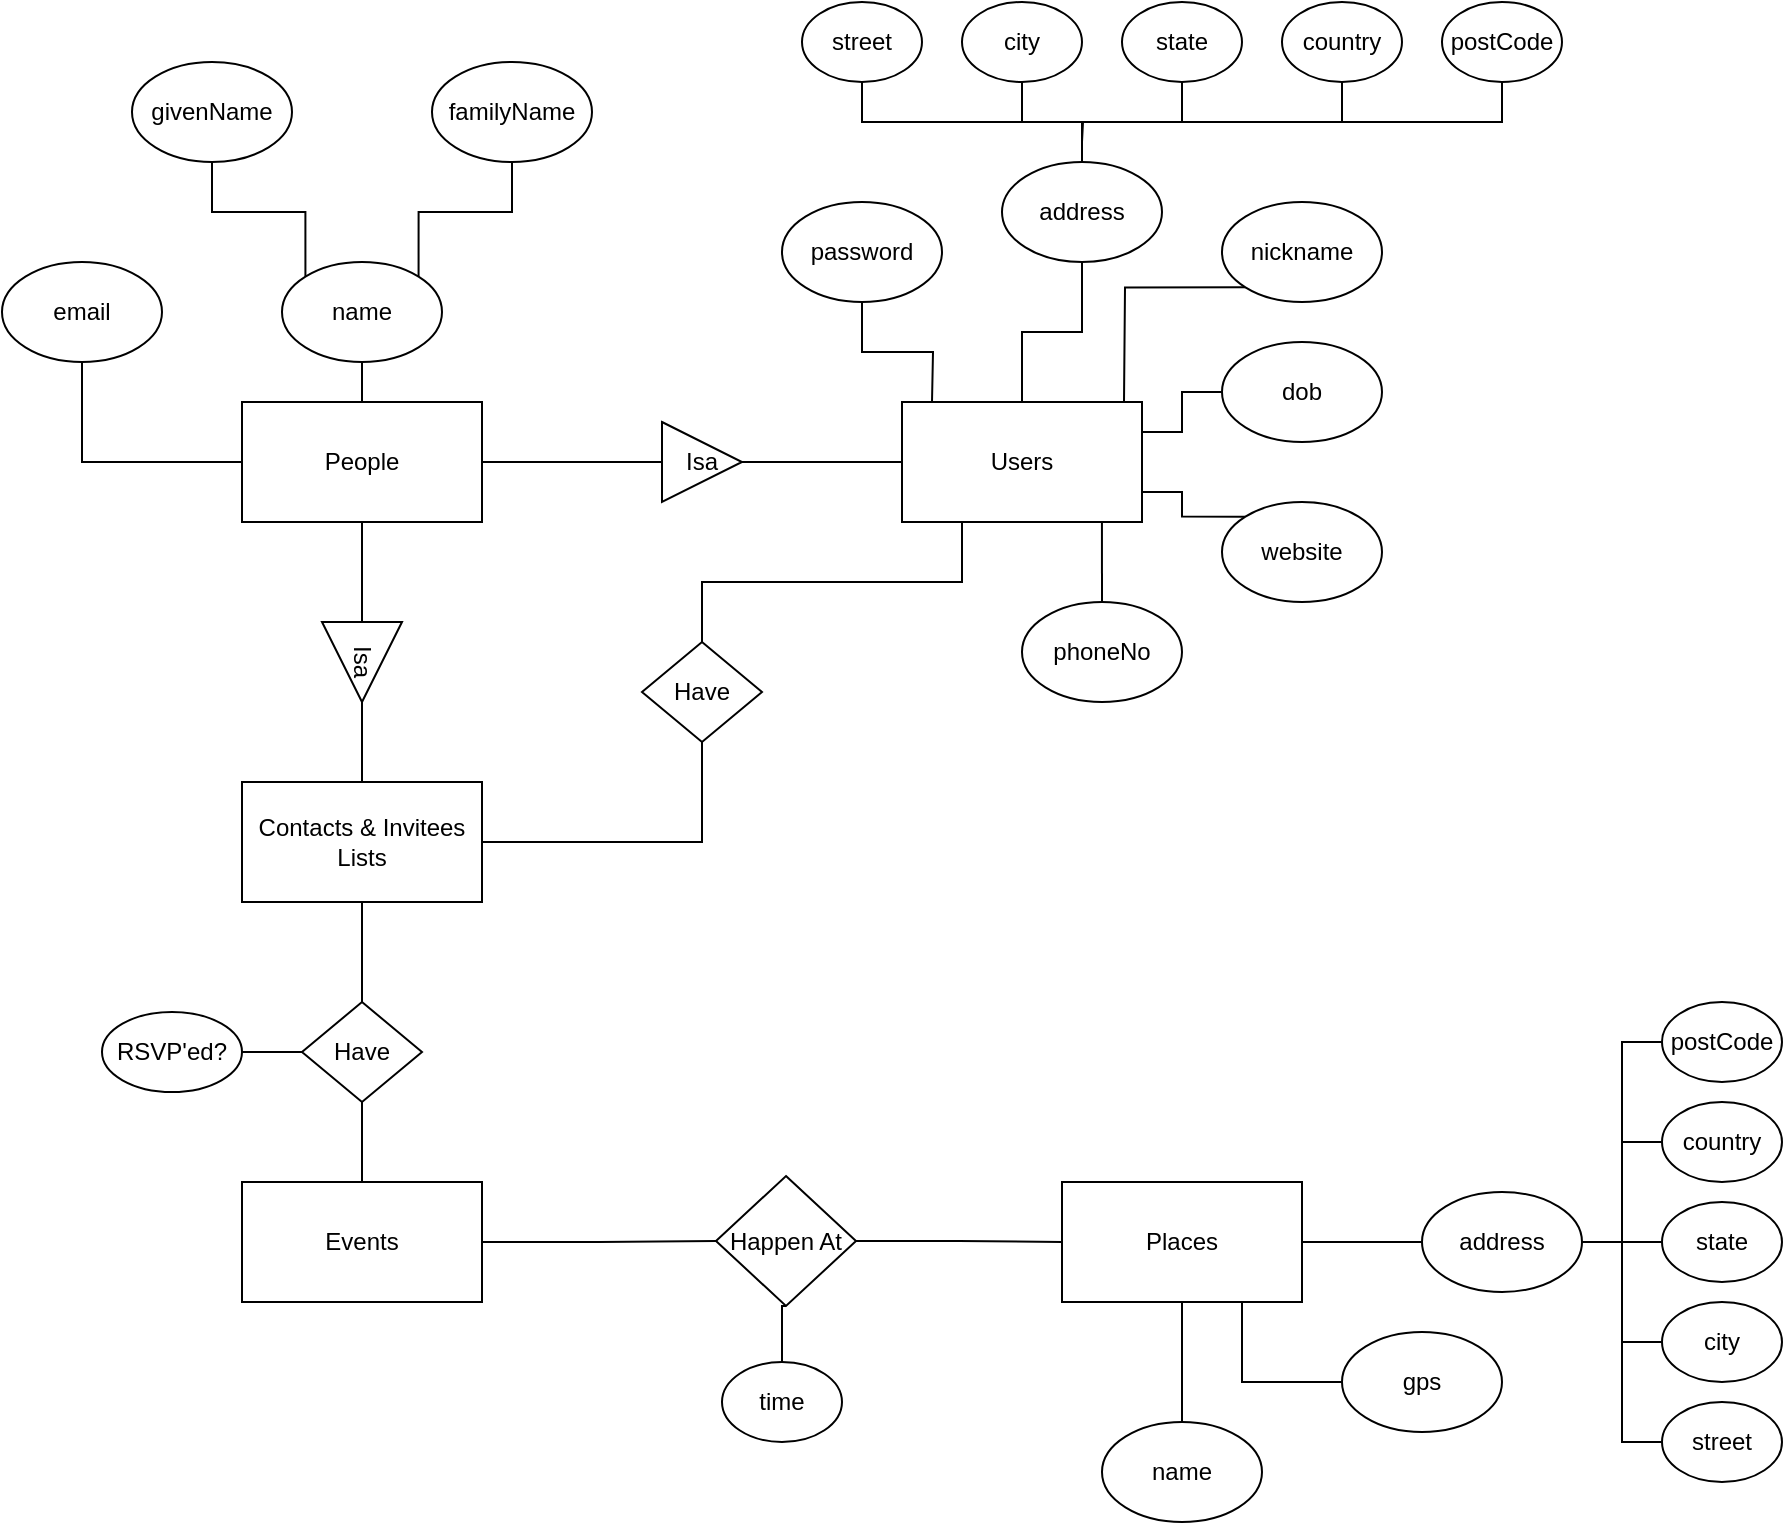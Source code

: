 <mxfile version="14.4.3" type="github">
  <diagram id="R2lEEEUBdFMjLlhIrx00" name="Page-1">
    <mxGraphModel dx="946" dy="1746" grid="1" gridSize="10" guides="1" tooltips="1" connect="1" arrows="1" fold="1" page="1" pageScale="1" pageWidth="850" pageHeight="1100" math="0" shadow="0" extFonts="Permanent Marker^https://fonts.googleapis.com/css?family=Permanent+Marker">
      <root>
        <mxCell id="0" />
        <mxCell id="1" parent="0" />
        <mxCell id="ZMqYGbDEm_XaeI_KLQOW-8" style="edgeStyle=orthogonalEdgeStyle;rounded=0;orthogonalLoop=1;jettySize=auto;html=1;exitX=1;exitY=0.5;exitDx=0;exitDy=0;entryX=0;entryY=0.5;entryDx=0;entryDy=0;endArrow=none;endFill=0;" edge="1" parent="1" source="ZMqYGbDEm_XaeI_KLQOW-1" target="ZMqYGbDEm_XaeI_KLQOW-6">
          <mxGeometry relative="1" as="geometry" />
        </mxCell>
        <mxCell id="ZMqYGbDEm_XaeI_KLQOW-10" style="edgeStyle=orthogonalEdgeStyle;rounded=0;orthogonalLoop=1;jettySize=auto;html=1;exitX=0.5;exitY=1;exitDx=0;exitDy=0;entryX=0;entryY=0.5;entryDx=0;entryDy=0;endArrow=none;endFill=0;" edge="1" parent="1" source="ZMqYGbDEm_XaeI_KLQOW-1" target="ZMqYGbDEm_XaeI_KLQOW-7">
          <mxGeometry relative="1" as="geometry" />
        </mxCell>
        <mxCell id="ZMqYGbDEm_XaeI_KLQOW-1" value="People" style="rounded=0;whiteSpace=wrap;html=1;" vertex="1" parent="1">
          <mxGeometry x="130" y="80" width="120" height="60" as="geometry" />
        </mxCell>
        <mxCell id="ZMqYGbDEm_XaeI_KLQOW-18" style="edgeStyle=orthogonalEdgeStyle;rounded=0;orthogonalLoop=1;jettySize=auto;html=1;exitX=0.25;exitY=1;exitDx=0;exitDy=0;entryX=0.5;entryY=0;entryDx=0;entryDy=0;endArrow=none;endFill=0;" edge="1" parent="1" source="ZMqYGbDEm_XaeI_KLQOW-2" target="ZMqYGbDEm_XaeI_KLQOW-17">
          <mxGeometry relative="1" as="geometry" />
        </mxCell>
        <mxCell id="ZMqYGbDEm_XaeI_KLQOW-2" value="Users" style="rounded=0;whiteSpace=wrap;html=1;" vertex="1" parent="1">
          <mxGeometry x="460" y="80" width="120" height="60" as="geometry" />
        </mxCell>
        <mxCell id="ZMqYGbDEm_XaeI_KLQOW-76" style="edgeStyle=orthogonalEdgeStyle;rounded=0;orthogonalLoop=1;jettySize=auto;html=1;exitX=1;exitY=0.5;exitDx=0;exitDy=0;entryX=0;entryY=0.5;entryDx=0;entryDy=0;endArrow=none;endFill=0;" edge="1" parent="1" source="ZMqYGbDEm_XaeI_KLQOW-3" target="ZMqYGbDEm_XaeI_KLQOW-75">
          <mxGeometry relative="1" as="geometry" />
        </mxCell>
        <mxCell id="ZMqYGbDEm_XaeI_KLQOW-3" value="Events" style="rounded=0;whiteSpace=wrap;html=1;" vertex="1" parent="1">
          <mxGeometry x="130" y="470" width="120" height="60" as="geometry" />
        </mxCell>
        <mxCell id="ZMqYGbDEm_XaeI_KLQOW-70" style="edgeStyle=orthogonalEdgeStyle;rounded=0;orthogonalLoop=1;jettySize=auto;html=1;exitX=1;exitY=0.5;exitDx=0;exitDy=0;entryX=0;entryY=0.5;entryDx=0;entryDy=0;endArrow=none;endFill=0;" edge="1" parent="1" source="ZMqYGbDEm_XaeI_KLQOW-4" target="ZMqYGbDEm_XaeI_KLQOW-48">
          <mxGeometry relative="1" as="geometry" />
        </mxCell>
        <mxCell id="ZMqYGbDEm_XaeI_KLQOW-74" style="edgeStyle=orthogonalEdgeStyle;rounded=0;orthogonalLoop=1;jettySize=auto;html=1;exitX=0.75;exitY=1;exitDx=0;exitDy=0;entryX=0;entryY=0.5;entryDx=0;entryDy=0;endArrow=none;endFill=0;" edge="1" parent="1" source="ZMqYGbDEm_XaeI_KLQOW-4" target="ZMqYGbDEm_XaeI_KLQOW-72">
          <mxGeometry relative="1" as="geometry" />
        </mxCell>
        <mxCell id="ZMqYGbDEm_XaeI_KLQOW-4" value="Places" style="rounded=0;whiteSpace=wrap;html=1;" vertex="1" parent="1">
          <mxGeometry x="540" y="470" width="120" height="60" as="geometry" />
        </mxCell>
        <mxCell id="ZMqYGbDEm_XaeI_KLQOW-13" style="edgeStyle=orthogonalEdgeStyle;rounded=0;orthogonalLoop=1;jettySize=auto;html=1;exitX=0.5;exitY=1;exitDx=0;exitDy=0;entryX=0.5;entryY=0;entryDx=0;entryDy=0;endArrow=none;endFill=0;" edge="1" parent="1" source="ZMqYGbDEm_XaeI_KLQOW-5" target="ZMqYGbDEm_XaeI_KLQOW-12">
          <mxGeometry relative="1" as="geometry" />
        </mxCell>
        <mxCell id="ZMqYGbDEm_XaeI_KLQOW-5" value="Contacts &amp;amp; Invitees Lists" style="rounded=0;whiteSpace=wrap;html=1;" vertex="1" parent="1">
          <mxGeometry x="130" y="270" width="120" height="60" as="geometry" />
        </mxCell>
        <mxCell id="ZMqYGbDEm_XaeI_KLQOW-9" style="edgeStyle=orthogonalEdgeStyle;rounded=0;orthogonalLoop=1;jettySize=auto;html=1;exitX=1;exitY=0.5;exitDx=0;exitDy=0;entryX=0;entryY=0.5;entryDx=0;entryDy=0;endArrow=none;endFill=0;" edge="1" parent="1" source="ZMqYGbDEm_XaeI_KLQOW-6" target="ZMqYGbDEm_XaeI_KLQOW-2">
          <mxGeometry relative="1" as="geometry" />
        </mxCell>
        <mxCell id="ZMqYGbDEm_XaeI_KLQOW-6" value="Isa" style="triangle;whiteSpace=wrap;html=1;" vertex="1" parent="1">
          <mxGeometry x="340" y="90" width="40" height="40" as="geometry" />
        </mxCell>
        <mxCell id="ZMqYGbDEm_XaeI_KLQOW-11" style="edgeStyle=orthogonalEdgeStyle;rounded=0;orthogonalLoop=1;jettySize=auto;html=1;exitX=1;exitY=0.5;exitDx=0;exitDy=0;entryX=0.5;entryY=0;entryDx=0;entryDy=0;endArrow=none;endFill=0;" edge="1" parent="1" source="ZMqYGbDEm_XaeI_KLQOW-7" target="ZMqYGbDEm_XaeI_KLQOW-5">
          <mxGeometry relative="1" as="geometry" />
        </mxCell>
        <mxCell id="ZMqYGbDEm_XaeI_KLQOW-7" value="Isa" style="triangle;whiteSpace=wrap;html=1;rotation=90;" vertex="1" parent="1">
          <mxGeometry x="170" y="190" width="40" height="40" as="geometry" />
        </mxCell>
        <mxCell id="ZMqYGbDEm_XaeI_KLQOW-14" style="edgeStyle=orthogonalEdgeStyle;rounded=0;orthogonalLoop=1;jettySize=auto;html=1;exitX=0.5;exitY=1;exitDx=0;exitDy=0;entryX=0.5;entryY=0;entryDx=0;entryDy=0;endArrow=none;endFill=0;" edge="1" parent="1" source="ZMqYGbDEm_XaeI_KLQOW-12" target="ZMqYGbDEm_XaeI_KLQOW-3">
          <mxGeometry relative="1" as="geometry" />
        </mxCell>
        <mxCell id="ZMqYGbDEm_XaeI_KLQOW-16" style="edgeStyle=orthogonalEdgeStyle;rounded=0;orthogonalLoop=1;jettySize=auto;html=1;exitX=0;exitY=0.5;exitDx=0;exitDy=0;entryX=1;entryY=0.5;entryDx=0;entryDy=0;endArrow=none;endFill=0;" edge="1" parent="1" source="ZMqYGbDEm_XaeI_KLQOW-12" target="ZMqYGbDEm_XaeI_KLQOW-15">
          <mxGeometry relative="1" as="geometry" />
        </mxCell>
        <mxCell id="ZMqYGbDEm_XaeI_KLQOW-12" value="Have" style="rhombus;whiteSpace=wrap;html=1;" vertex="1" parent="1">
          <mxGeometry x="160" y="380" width="60" height="50" as="geometry" />
        </mxCell>
        <mxCell id="ZMqYGbDEm_XaeI_KLQOW-15" value="RSVP&#39;ed?" style="ellipse;whiteSpace=wrap;html=1;" vertex="1" parent="1">
          <mxGeometry x="60" y="385" width="70" height="40" as="geometry" />
        </mxCell>
        <mxCell id="ZMqYGbDEm_XaeI_KLQOW-19" style="edgeStyle=orthogonalEdgeStyle;rounded=0;orthogonalLoop=1;jettySize=auto;html=1;exitX=0.5;exitY=1;exitDx=0;exitDy=0;entryX=1;entryY=0.5;entryDx=0;entryDy=0;endArrow=none;endFill=0;" edge="1" parent="1" source="ZMqYGbDEm_XaeI_KLQOW-17" target="ZMqYGbDEm_XaeI_KLQOW-5">
          <mxGeometry relative="1" as="geometry" />
        </mxCell>
        <mxCell id="ZMqYGbDEm_XaeI_KLQOW-17" value="Have" style="rhombus;whiteSpace=wrap;html=1;" vertex="1" parent="1">
          <mxGeometry x="330" y="200" width="60" height="50" as="geometry" />
        </mxCell>
        <mxCell id="ZMqYGbDEm_XaeI_KLQOW-26" style="edgeStyle=orthogonalEdgeStyle;rounded=0;orthogonalLoop=1;jettySize=auto;html=1;exitX=0.5;exitY=1;exitDx=0;exitDy=0;entryX=0;entryY=0.5;entryDx=0;entryDy=0;endArrow=none;endFill=0;" edge="1" parent="1" source="ZMqYGbDEm_XaeI_KLQOW-22" target="ZMqYGbDEm_XaeI_KLQOW-1">
          <mxGeometry relative="1" as="geometry" />
        </mxCell>
        <mxCell id="ZMqYGbDEm_XaeI_KLQOW-22" value="email" style="ellipse;whiteSpace=wrap;html=1;" vertex="1" parent="1">
          <mxGeometry x="10" y="10" width="80" height="50" as="geometry" />
        </mxCell>
        <mxCell id="ZMqYGbDEm_XaeI_KLQOW-27" style="edgeStyle=orthogonalEdgeStyle;rounded=0;orthogonalLoop=1;jettySize=auto;html=1;exitX=0.5;exitY=1;exitDx=0;exitDy=0;entryX=0.5;entryY=0;entryDx=0;entryDy=0;endArrow=none;endFill=0;" edge="1" parent="1" source="ZMqYGbDEm_XaeI_KLQOW-23" target="ZMqYGbDEm_XaeI_KLQOW-1">
          <mxGeometry relative="1" as="geometry" />
        </mxCell>
        <mxCell id="ZMqYGbDEm_XaeI_KLQOW-23" value="name" style="ellipse;whiteSpace=wrap;html=1;" vertex="1" parent="1">
          <mxGeometry x="150" y="10" width="80" height="50" as="geometry" />
        </mxCell>
        <mxCell id="ZMqYGbDEm_XaeI_KLQOW-28" style="edgeStyle=orthogonalEdgeStyle;rounded=0;orthogonalLoop=1;jettySize=auto;html=1;exitX=0.5;exitY=1;exitDx=0;exitDy=0;entryX=0;entryY=0;entryDx=0;entryDy=0;endArrow=none;endFill=0;" edge="1" parent="1" source="ZMqYGbDEm_XaeI_KLQOW-24" target="ZMqYGbDEm_XaeI_KLQOW-23">
          <mxGeometry relative="1" as="geometry" />
        </mxCell>
        <mxCell id="ZMqYGbDEm_XaeI_KLQOW-24" value="givenName" style="ellipse;whiteSpace=wrap;html=1;" vertex="1" parent="1">
          <mxGeometry x="75" y="-90" width="80" height="50" as="geometry" />
        </mxCell>
        <mxCell id="ZMqYGbDEm_XaeI_KLQOW-29" style="edgeStyle=orthogonalEdgeStyle;rounded=0;orthogonalLoop=1;jettySize=auto;html=1;exitX=0.5;exitY=1;exitDx=0;exitDy=0;entryX=1;entryY=0;entryDx=0;entryDy=0;endArrow=none;endFill=0;" edge="1" parent="1" source="ZMqYGbDEm_XaeI_KLQOW-25" target="ZMqYGbDEm_XaeI_KLQOW-23">
          <mxGeometry relative="1" as="geometry" />
        </mxCell>
        <mxCell id="ZMqYGbDEm_XaeI_KLQOW-25" value="familyName" style="ellipse;whiteSpace=wrap;html=1;" vertex="1" parent="1">
          <mxGeometry x="225" y="-90" width="80" height="50" as="geometry" />
        </mxCell>
        <mxCell id="ZMqYGbDEm_XaeI_KLQOW-31" value="time" style="ellipse;whiteSpace=wrap;html=1;" vertex="1" parent="1">
          <mxGeometry x="370" y="560" width="60" height="40" as="geometry" />
        </mxCell>
        <mxCell id="ZMqYGbDEm_XaeI_KLQOW-40" style="edgeStyle=orthogonalEdgeStyle;rounded=0;orthogonalLoop=1;jettySize=auto;html=1;exitX=0.5;exitY=1;exitDx=0;exitDy=0;endArrow=none;endFill=0;" edge="1" parent="1" source="ZMqYGbDEm_XaeI_KLQOW-34">
          <mxGeometry relative="1" as="geometry">
            <mxPoint x="475" y="80" as="targetPoint" />
          </mxGeometry>
        </mxCell>
        <mxCell id="ZMqYGbDEm_XaeI_KLQOW-34" value="password" style="ellipse;whiteSpace=wrap;html=1;" vertex="1" parent="1">
          <mxGeometry x="400" y="-20" width="80" height="50" as="geometry" />
        </mxCell>
        <mxCell id="ZMqYGbDEm_XaeI_KLQOW-41" style="edgeStyle=orthogonalEdgeStyle;rounded=0;orthogonalLoop=1;jettySize=auto;html=1;exitX=0.5;exitY=1;exitDx=0;exitDy=0;entryX=0.5;entryY=0;entryDx=0;entryDy=0;endArrow=none;endFill=0;" edge="1" parent="1" source="ZMqYGbDEm_XaeI_KLQOW-35" target="ZMqYGbDEm_XaeI_KLQOW-2">
          <mxGeometry relative="1" as="geometry" />
        </mxCell>
        <mxCell id="ZMqYGbDEm_XaeI_KLQOW-35" value="address" style="ellipse;whiteSpace=wrap;html=1;" vertex="1" parent="1">
          <mxGeometry x="510" y="-40" width="80" height="50" as="geometry" />
        </mxCell>
        <mxCell id="ZMqYGbDEm_XaeI_KLQOW-43" style="edgeStyle=orthogonalEdgeStyle;rounded=0;orthogonalLoop=1;jettySize=auto;html=1;exitX=0;exitY=1;exitDx=0;exitDy=0;endArrow=none;endFill=0;" edge="1" parent="1" source="ZMqYGbDEm_XaeI_KLQOW-36">
          <mxGeometry relative="1" as="geometry">
            <mxPoint x="571" y="80" as="targetPoint" />
          </mxGeometry>
        </mxCell>
        <mxCell id="ZMqYGbDEm_XaeI_KLQOW-36" value="nickname" style="ellipse;whiteSpace=wrap;html=1;" vertex="1" parent="1">
          <mxGeometry x="620" y="-20" width="80" height="50" as="geometry" />
        </mxCell>
        <mxCell id="ZMqYGbDEm_XaeI_KLQOW-44" style="edgeStyle=orthogonalEdgeStyle;rounded=0;orthogonalLoop=1;jettySize=auto;html=1;exitX=0;exitY=0.5;exitDx=0;exitDy=0;entryX=1;entryY=0.25;entryDx=0;entryDy=0;endArrow=none;endFill=0;" edge="1" parent="1" source="ZMqYGbDEm_XaeI_KLQOW-37" target="ZMqYGbDEm_XaeI_KLQOW-2">
          <mxGeometry relative="1" as="geometry" />
        </mxCell>
        <mxCell id="ZMqYGbDEm_XaeI_KLQOW-37" value="dob" style="ellipse;whiteSpace=wrap;html=1;" vertex="1" parent="1">
          <mxGeometry x="620" y="50" width="80" height="50" as="geometry" />
        </mxCell>
        <mxCell id="ZMqYGbDEm_XaeI_KLQOW-45" style="edgeStyle=orthogonalEdgeStyle;rounded=0;orthogonalLoop=1;jettySize=auto;html=1;exitX=0;exitY=0;exitDx=0;exitDy=0;entryX=1;entryY=0.75;entryDx=0;entryDy=0;endArrow=none;endFill=0;" edge="1" parent="1" source="ZMqYGbDEm_XaeI_KLQOW-38" target="ZMqYGbDEm_XaeI_KLQOW-2">
          <mxGeometry relative="1" as="geometry" />
        </mxCell>
        <mxCell id="ZMqYGbDEm_XaeI_KLQOW-38" value="website" style="ellipse;whiteSpace=wrap;html=1;" vertex="1" parent="1">
          <mxGeometry x="620" y="130" width="80" height="50" as="geometry" />
        </mxCell>
        <mxCell id="ZMqYGbDEm_XaeI_KLQOW-46" style="edgeStyle=orthogonalEdgeStyle;rounded=0;orthogonalLoop=1;jettySize=auto;html=1;exitX=0.5;exitY=0;exitDx=0;exitDy=0;entryX=0.833;entryY=1;entryDx=0;entryDy=0;entryPerimeter=0;endArrow=none;endFill=0;" edge="1" parent="1" source="ZMqYGbDEm_XaeI_KLQOW-39" target="ZMqYGbDEm_XaeI_KLQOW-2">
          <mxGeometry relative="1" as="geometry" />
        </mxCell>
        <mxCell id="ZMqYGbDEm_XaeI_KLQOW-39" value="phoneNo" style="ellipse;whiteSpace=wrap;html=1;" vertex="1" parent="1">
          <mxGeometry x="520" y="180" width="80" height="50" as="geometry" />
        </mxCell>
        <mxCell id="ZMqYGbDEm_XaeI_KLQOW-71" style="edgeStyle=orthogonalEdgeStyle;rounded=0;orthogonalLoop=1;jettySize=auto;html=1;exitX=0.5;exitY=0;exitDx=0;exitDy=0;entryX=0.5;entryY=1;entryDx=0;entryDy=0;endArrow=none;endFill=0;" edge="1" parent="1" source="ZMqYGbDEm_XaeI_KLQOW-47" target="ZMqYGbDEm_XaeI_KLQOW-4">
          <mxGeometry relative="1" as="geometry" />
        </mxCell>
        <mxCell id="ZMqYGbDEm_XaeI_KLQOW-47" value="name" style="ellipse;whiteSpace=wrap;html=1;" vertex="1" parent="1">
          <mxGeometry x="560" y="590" width="80" height="50" as="geometry" />
        </mxCell>
        <mxCell id="ZMqYGbDEm_XaeI_KLQOW-65" style="edgeStyle=orthogonalEdgeStyle;rounded=0;orthogonalLoop=1;jettySize=auto;html=1;exitX=1;exitY=0.5;exitDx=0;exitDy=0;entryX=0;entryY=0.5;entryDx=0;entryDy=0;endArrow=none;endFill=0;" edge="1" parent="1" source="ZMqYGbDEm_XaeI_KLQOW-48" target="ZMqYGbDEm_XaeI_KLQOW-51">
          <mxGeometry relative="1" as="geometry" />
        </mxCell>
        <mxCell id="ZMqYGbDEm_XaeI_KLQOW-48" value="address" style="ellipse;whiteSpace=wrap;html=1;" vertex="1" parent="1">
          <mxGeometry x="720" y="475" width="80" height="50" as="geometry" />
        </mxCell>
        <mxCell id="ZMqYGbDEm_XaeI_KLQOW-69" style="edgeStyle=orthogonalEdgeStyle;rounded=0;orthogonalLoop=1;jettySize=auto;html=1;exitX=0;exitY=0.5;exitDx=0;exitDy=0;entryX=1;entryY=0.5;entryDx=0;entryDy=0;endArrow=none;endFill=0;" edge="1" parent="1" source="ZMqYGbDEm_XaeI_KLQOW-49" target="ZMqYGbDEm_XaeI_KLQOW-48">
          <mxGeometry relative="1" as="geometry" />
        </mxCell>
        <mxCell id="ZMqYGbDEm_XaeI_KLQOW-49" value="street" style="ellipse;whiteSpace=wrap;html=1;" vertex="1" parent="1">
          <mxGeometry x="840" y="580" width="60" height="40" as="geometry" />
        </mxCell>
        <mxCell id="ZMqYGbDEm_XaeI_KLQOW-68" style="edgeStyle=orthogonalEdgeStyle;rounded=0;orthogonalLoop=1;jettySize=auto;html=1;exitX=0;exitY=0.5;exitDx=0;exitDy=0;entryX=1;entryY=0.5;entryDx=0;entryDy=0;endArrow=none;endFill=0;" edge="1" parent="1" source="ZMqYGbDEm_XaeI_KLQOW-50" target="ZMqYGbDEm_XaeI_KLQOW-48">
          <mxGeometry relative="1" as="geometry" />
        </mxCell>
        <mxCell id="ZMqYGbDEm_XaeI_KLQOW-50" value="city" style="ellipse;whiteSpace=wrap;html=1;" vertex="1" parent="1">
          <mxGeometry x="840" y="530" width="60" height="40" as="geometry" />
        </mxCell>
        <mxCell id="ZMqYGbDEm_XaeI_KLQOW-51" value="state" style="ellipse;whiteSpace=wrap;html=1;" vertex="1" parent="1">
          <mxGeometry x="840" y="480" width="60" height="40" as="geometry" />
        </mxCell>
        <mxCell id="ZMqYGbDEm_XaeI_KLQOW-67" style="edgeStyle=orthogonalEdgeStyle;rounded=0;orthogonalLoop=1;jettySize=auto;html=1;exitX=0;exitY=0.5;exitDx=0;exitDy=0;entryX=1;entryY=0.5;entryDx=0;entryDy=0;endArrow=none;endFill=0;" edge="1" parent="1" source="ZMqYGbDEm_XaeI_KLQOW-52" target="ZMqYGbDEm_XaeI_KLQOW-48">
          <mxGeometry relative="1" as="geometry" />
        </mxCell>
        <mxCell id="ZMqYGbDEm_XaeI_KLQOW-52" value="country" style="ellipse;whiteSpace=wrap;html=1;" vertex="1" parent="1">
          <mxGeometry x="840" y="430" width="60" height="40" as="geometry" />
        </mxCell>
        <mxCell id="ZMqYGbDEm_XaeI_KLQOW-66" style="edgeStyle=orthogonalEdgeStyle;rounded=0;orthogonalLoop=1;jettySize=auto;html=1;exitX=0;exitY=0.5;exitDx=0;exitDy=0;entryX=1;entryY=0.5;entryDx=0;entryDy=0;endArrow=none;endFill=0;" edge="1" parent="1" source="ZMqYGbDEm_XaeI_KLQOW-53" target="ZMqYGbDEm_XaeI_KLQOW-48">
          <mxGeometry relative="1" as="geometry" />
        </mxCell>
        <mxCell id="ZMqYGbDEm_XaeI_KLQOW-53" value="postCode" style="ellipse;whiteSpace=wrap;html=1;" vertex="1" parent="1">
          <mxGeometry x="840" y="380" width="60" height="40" as="geometry" />
        </mxCell>
        <mxCell id="ZMqYGbDEm_XaeI_KLQOW-60" style="edgeStyle=orthogonalEdgeStyle;rounded=0;orthogonalLoop=1;jettySize=auto;html=1;exitX=0.5;exitY=1;exitDx=0;exitDy=0;endArrow=none;endFill=0;" edge="1" parent="1" source="ZMqYGbDEm_XaeI_KLQOW-54" target="ZMqYGbDEm_XaeI_KLQOW-35">
          <mxGeometry relative="1" as="geometry" />
        </mxCell>
        <mxCell id="ZMqYGbDEm_XaeI_KLQOW-54" value="street" style="ellipse;whiteSpace=wrap;html=1;" vertex="1" parent="1">
          <mxGeometry x="410" y="-120" width="60" height="40" as="geometry" />
        </mxCell>
        <mxCell id="ZMqYGbDEm_XaeI_KLQOW-61" style="edgeStyle=orthogonalEdgeStyle;rounded=0;orthogonalLoop=1;jettySize=auto;html=1;exitX=0.5;exitY=1;exitDx=0;exitDy=0;endArrow=none;endFill=0;" edge="1" parent="1" source="ZMqYGbDEm_XaeI_KLQOW-55">
          <mxGeometry relative="1" as="geometry">
            <mxPoint x="550" y="-50" as="targetPoint" />
          </mxGeometry>
        </mxCell>
        <mxCell id="ZMqYGbDEm_XaeI_KLQOW-55" value="city" style="ellipse;whiteSpace=wrap;html=1;" vertex="1" parent="1">
          <mxGeometry x="490" y="-120" width="60" height="40" as="geometry" />
        </mxCell>
        <mxCell id="ZMqYGbDEm_XaeI_KLQOW-62" style="edgeStyle=orthogonalEdgeStyle;rounded=0;orthogonalLoop=1;jettySize=auto;html=1;exitX=0.5;exitY=1;exitDx=0;exitDy=0;entryX=0.5;entryY=0;entryDx=0;entryDy=0;endArrow=none;endFill=0;" edge="1" parent="1" source="ZMqYGbDEm_XaeI_KLQOW-56" target="ZMqYGbDEm_XaeI_KLQOW-35">
          <mxGeometry relative="1" as="geometry" />
        </mxCell>
        <mxCell id="ZMqYGbDEm_XaeI_KLQOW-56" value="state" style="ellipse;whiteSpace=wrap;html=1;" vertex="1" parent="1">
          <mxGeometry x="570" y="-120" width="60" height="40" as="geometry" />
        </mxCell>
        <mxCell id="ZMqYGbDEm_XaeI_KLQOW-63" style="edgeStyle=orthogonalEdgeStyle;rounded=0;orthogonalLoop=1;jettySize=auto;html=1;exitX=0.5;exitY=1;exitDx=0;exitDy=0;entryX=0.5;entryY=0;entryDx=0;entryDy=0;endArrow=none;endFill=0;" edge="1" parent="1" source="ZMqYGbDEm_XaeI_KLQOW-57" target="ZMqYGbDEm_XaeI_KLQOW-35">
          <mxGeometry relative="1" as="geometry" />
        </mxCell>
        <mxCell id="ZMqYGbDEm_XaeI_KLQOW-57" value="country" style="ellipse;whiteSpace=wrap;html=1;" vertex="1" parent="1">
          <mxGeometry x="650" y="-120" width="60" height="40" as="geometry" />
        </mxCell>
        <mxCell id="ZMqYGbDEm_XaeI_KLQOW-64" style="edgeStyle=orthogonalEdgeStyle;rounded=0;orthogonalLoop=1;jettySize=auto;html=1;exitX=0.5;exitY=1;exitDx=0;exitDy=0;entryX=0.5;entryY=0;entryDx=0;entryDy=0;endArrow=none;endFill=0;" edge="1" parent="1" source="ZMqYGbDEm_XaeI_KLQOW-58" target="ZMqYGbDEm_XaeI_KLQOW-35">
          <mxGeometry relative="1" as="geometry" />
        </mxCell>
        <mxCell id="ZMqYGbDEm_XaeI_KLQOW-58" value="postCode" style="ellipse;whiteSpace=wrap;html=1;" vertex="1" parent="1">
          <mxGeometry x="730" y="-120" width="60" height="40" as="geometry" />
        </mxCell>
        <mxCell id="ZMqYGbDEm_XaeI_KLQOW-72" value="gps" style="ellipse;whiteSpace=wrap;html=1;" vertex="1" parent="1">
          <mxGeometry x="680" y="545" width="80" height="50" as="geometry" />
        </mxCell>
        <mxCell id="ZMqYGbDEm_XaeI_KLQOW-77" style="edgeStyle=orthogonalEdgeStyle;rounded=0;orthogonalLoop=1;jettySize=auto;html=1;exitX=1;exitY=0.5;exitDx=0;exitDy=0;entryX=0;entryY=0.5;entryDx=0;entryDy=0;endArrow=none;endFill=0;" edge="1" parent="1" source="ZMqYGbDEm_XaeI_KLQOW-75" target="ZMqYGbDEm_XaeI_KLQOW-4">
          <mxGeometry relative="1" as="geometry" />
        </mxCell>
        <mxCell id="ZMqYGbDEm_XaeI_KLQOW-78" style="edgeStyle=orthogonalEdgeStyle;rounded=0;orthogonalLoop=1;jettySize=auto;html=1;exitX=0.5;exitY=1;exitDx=0;exitDy=0;entryX=0.5;entryY=0;entryDx=0;entryDy=0;endArrow=none;endFill=0;" edge="1" parent="1" source="ZMqYGbDEm_XaeI_KLQOW-75" target="ZMqYGbDEm_XaeI_KLQOW-31">
          <mxGeometry relative="1" as="geometry" />
        </mxCell>
        <mxCell id="ZMqYGbDEm_XaeI_KLQOW-75" value="Happen At" style="rhombus;whiteSpace=wrap;html=1;" vertex="1" parent="1">
          <mxGeometry x="367" y="467" width="70" height="65" as="geometry" />
        </mxCell>
      </root>
    </mxGraphModel>
  </diagram>
</mxfile>
